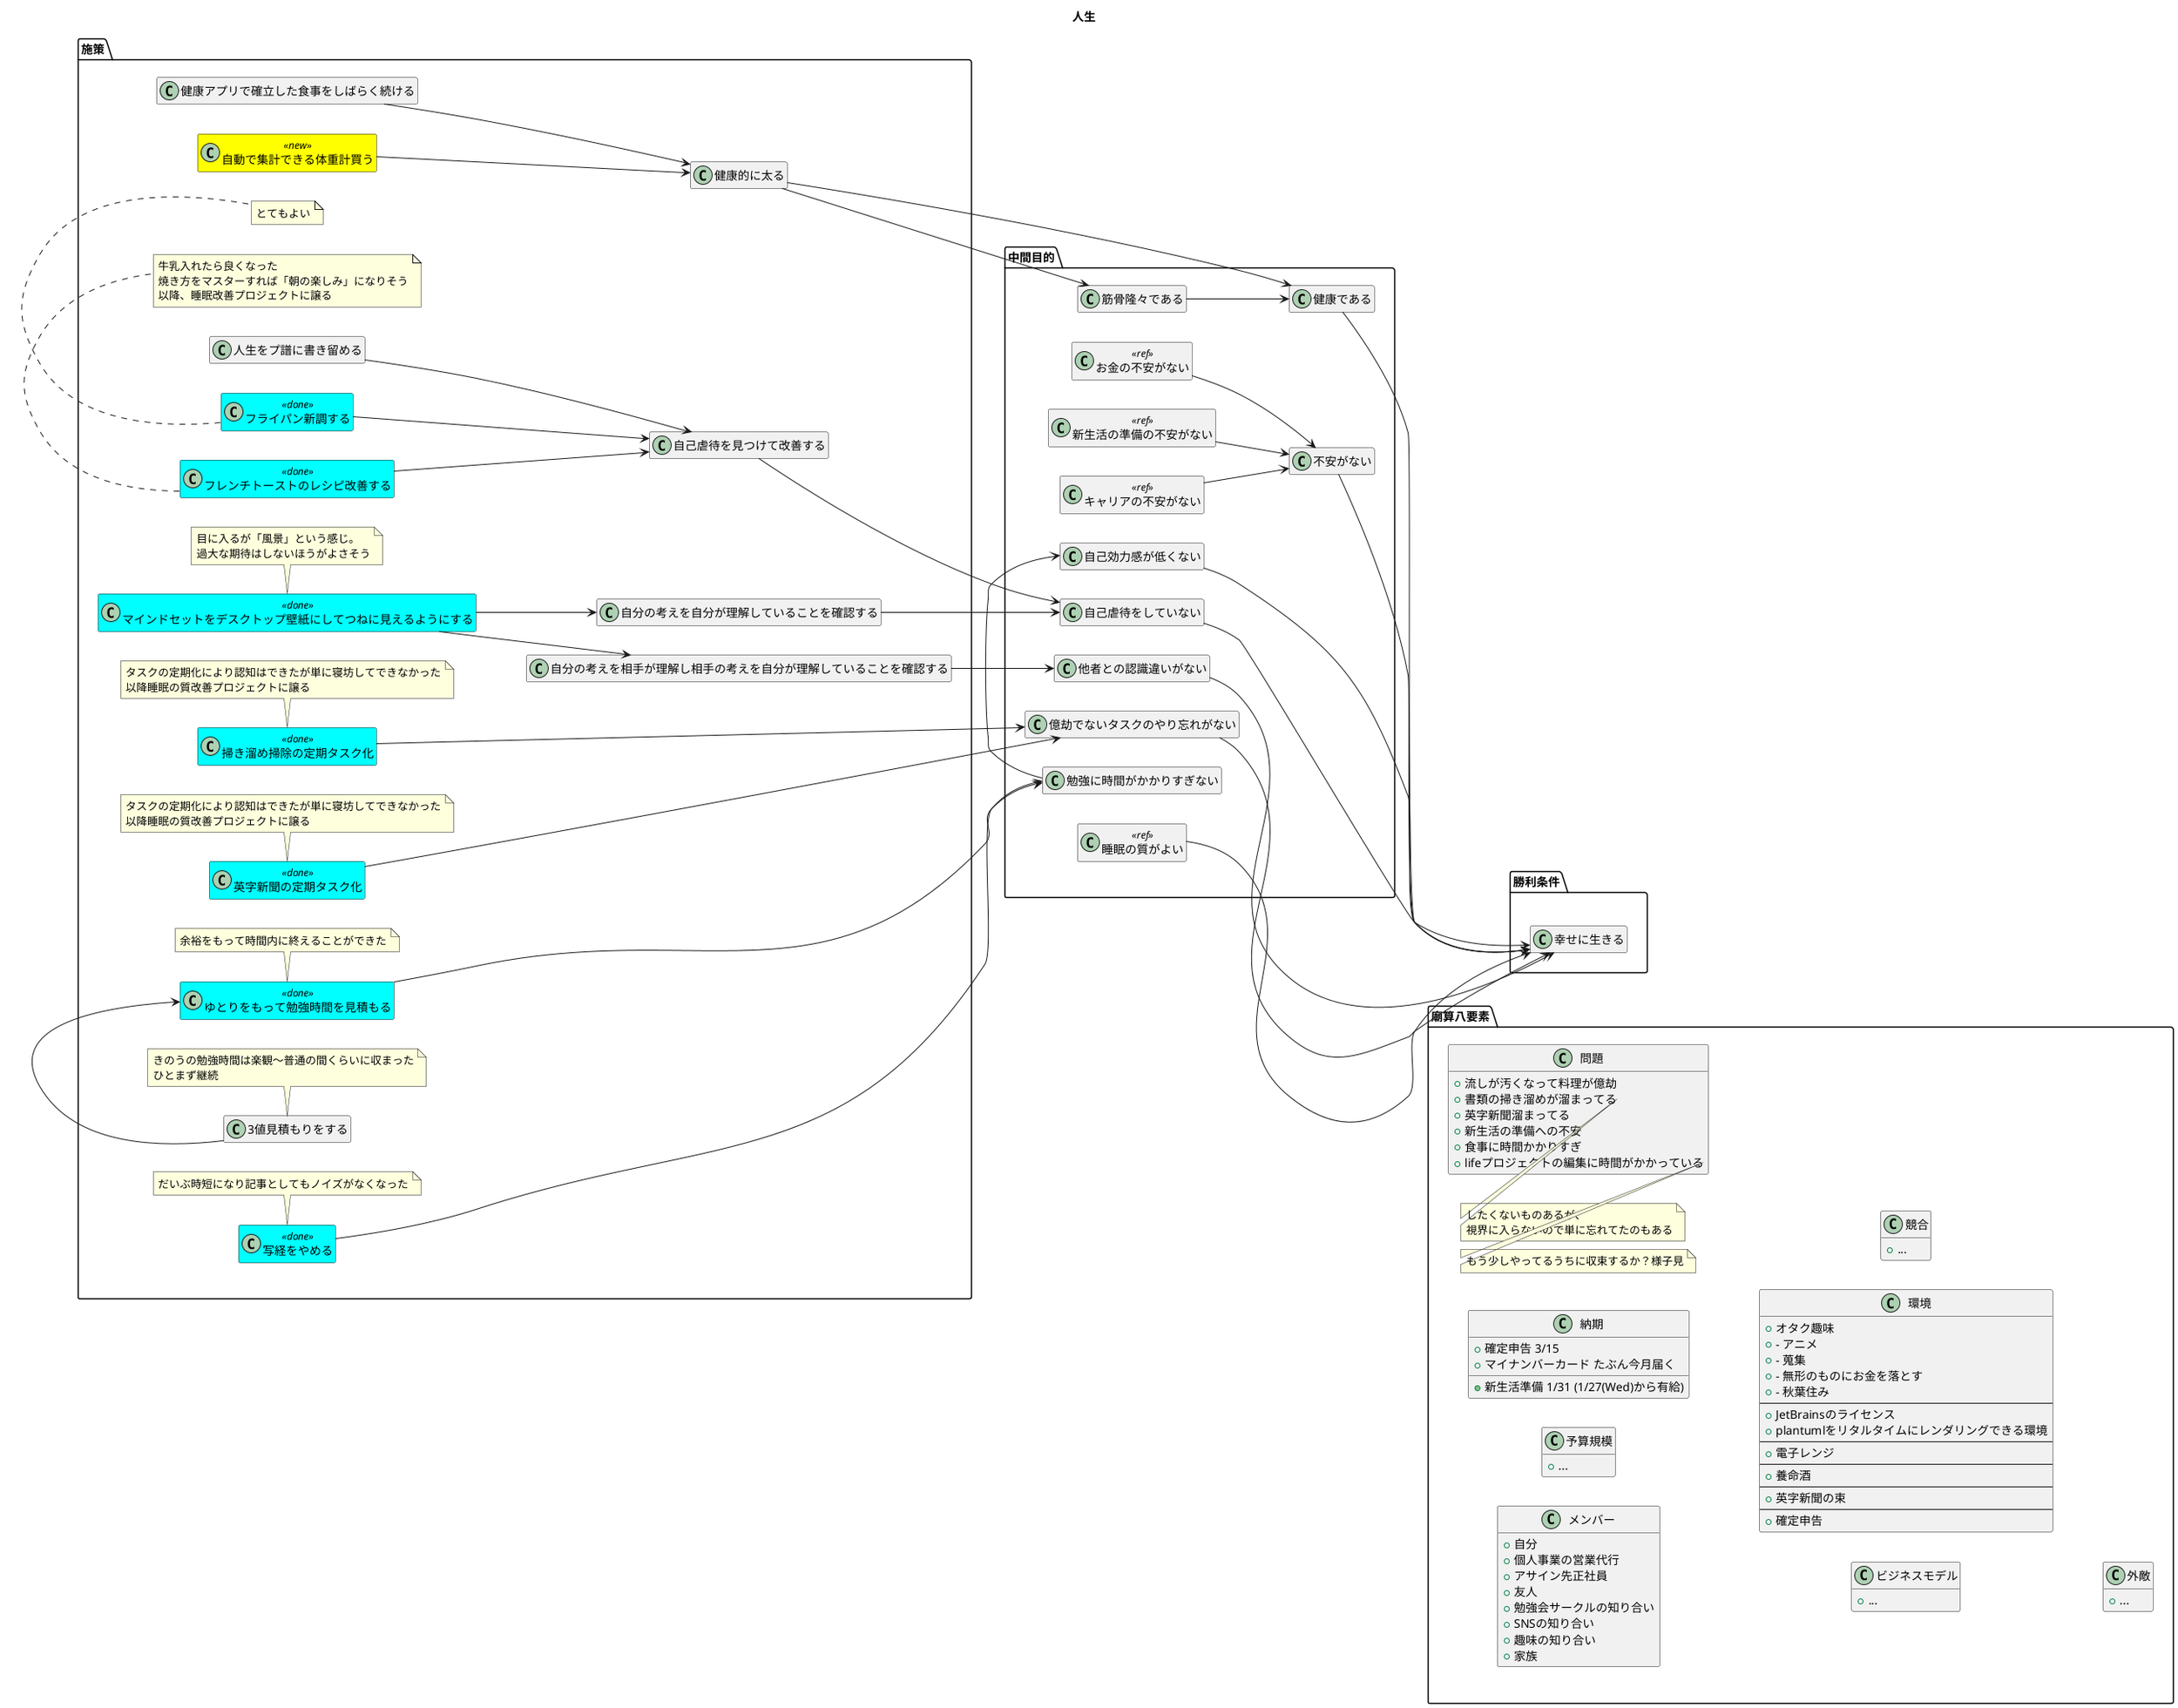 @startuml

title 人生

hide empty members
skinparam class {
  BackgroundColor<<deprecated>> Grey
  BackgroundColor<<done>> Cyan
  BackgroundColor<<new>> Yellow
}

left to right direction

package 勝利条件 {
  class 幸せに生きる
}

package 中間目的 {
  class 不安がない
  不安がない --> 幸せに生きる

  class キャリアの不安がない<<ref>>
  キャリアの不安がない --> 不安がない

  class お金の不安がない<<ref>>
  お金の不安がない --> 不安がない

  class 新生活の準備の不安がない<<ref>>
  新生活の準備の不安がない --> 不安がない

  class 自己虐待をしていない
  自己虐待をしていない --> 幸せに生きる

  class 他者との認識違いがない
  他者との認識違いがない --> 幸せに生きる

  class 健康である
  健康である --> 幸せに生きる
  class 筋骨隆々である
  筋骨隆々である --> 健康である

  class 億劫でないタスクのやり忘れがない
  億劫でないタスクのやり忘れがない --> 幸せに生きる

  class 睡眠の質がよい<<ref>>
  睡眠の質がよい --> 幸せに生きる

  class 自己効力感が低くない
  自己効力感が低くない --> 幸せに生きる

  class 勉強に時間がかかりすぎない
  勉強に時間がかかりすぎない -> 自己効力感が低くない
}

package 施策 {
  class 自己虐待を見つけて改善する
  自己虐待を見つけて改善する --> 自己虐待をしていない

  class 人生をプ譜に書き留める
  人生をプ譜に書き留める --> 自己虐待を見つけて改善する

  class フライパン新調する<<done>>
  note bottom
  とてもよい
  end note
  フライパン新調する --> 自己虐待を見つけて改善する

  class フレンチトーストのレシピ改善する<<done>>
  note bottom
  牛乳入れたら良くなった
  焼き方をマスターすれば「朝の楽しみ」になりそう
  以降、睡眠改善プロジェクトに譲る
  end note
  フレンチトーストのレシピ改善する --> 自己虐待を見つけて改善する


  class 自分の考えを相手が理解し相手の考えを自分が理解していることを確認する
  自分の考えを相手が理解し相手の考えを自分が理解していることを確認する --> 他者との認識違いがない

  class 自分の考えを自分が理解していることを確認する
  自分の考えを自分が理解していることを確認する --> 自己虐待をしていない

  class マインドセットをデスクトップ壁紙にしてつねに見えるようにする<<done>>
  note bottom
  目に入るが「風景」という感じ。
  過大な期待はしないほうがよさそう
  end note
  マインドセットをデスクトップ壁紙にしてつねに見えるようにする --> 自分の考えを相手が理解し相手の考えを自分が理解していることを確認する
  マインドセットをデスクトップ壁紙にしてつねに見えるようにする --> 自分の考えを自分が理解していることを確認する

  class 健康的に太る
  健康的に太る --> 筋骨隆々である
  健康的に太る --> 健康である
  class 健康アプリで確立した食事をしばらく続ける
  健康アプリで確立した食事をしばらく続ける --> 健康的に太る
  class 自動で集計できる体重計買う<<new>>
  自動で集計できる体重計買う --> 健康的に太る

  class 掃き溜め掃除の定期タスク化<<done>>
  note bottom
  タスクの定期化により認知はできたが単に寝坊してできなかった
  以降睡眠の質改善プロジェクトに譲る
  end note
  掃き溜め掃除の定期タスク化 --> 億劫でないタスクのやり忘れがない

  class 英字新聞の定期タスク化<<done>>
  note bottom
  タスクの定期化により認知はできたが単に寝坊してできなかった
  以降睡眠の質改善プロジェクトに譲る
  end note
  英字新聞の定期タスク化 --> 億劫でないタスクのやり忘れがない

  class ゆとりをもって勉強時間を見積もる<<done>>
  note bottom
  余裕をもって時間内に終えることができた
  end note
  ゆとりをもって勉強時間を見積もる -> 勉強に時間がかかりすぎない

  class 3値見積もりをする
  note bottom
  きのうの勉強時間は楽観〜普通の間くらいに収まった
  ひとまず継続
  end note
  3値見積もりをする -> ゆとりをもって勉強時間を見積もる

  class 写経をやめる<<done>>
  note bottom
  だいぶ時短になり記事としてもノイズがなくなった
  end note
  写経をやめる -> 勉強に時間がかかりすぎない
}

package 廟算八要素 {
  class メンバー {
   + 自分
   + 個人事業の営業代行
   + アサイン先正社員
   + 友人
   + 勉強会サークルの知り合い
   + SNSの知り合い
   + 趣味の知り合い
   + 家族
  }
  class 予算規模 {
   + ...
  }
  class 納期 {
   + 確定申告 3/15
   + マイナンバーカード たぶん今月届く
   + 新生活準備 1/31 (1/27(Wed)から有給)
  }
  class ビジネスモデル {
   + ...
  }
  class 環境 {
   + オタク趣味
   + - アニメ
   + - 蒐集
   + - 無形のものにお金を落とす
   + - 秋葉住み
   --
   + JetBrainsのライセンス
   + plantumlをリタルタイムにレンダリングできる環境
   --
   + 電子レンジ
   --
   + 養命酒
   --
   + 英字新聞の束
   --
   + 確定申告
  }

  class 競合 {
   + ...
  }
  class 外敵 {
   + ...
  }
  class 問題 {
   + 流しが汚くなって料理が億劫
   + 書類の掃き溜めが溜まってる
   + 英字新聞溜まってる
   + 新生活の準備への不安
   + 食事に時間かかりすぎ
   + lifeプロジェクトの編集に時間がかかっている
  }
  note right of 問題::書類の掃き溜めが溜まってる
  したくないものあるが、
  視界に入らないので単に忘れてたのもある
  end note
  note right of 問題::lifeプロジェクトの編集に時間がかかっている
  もう少しやってるうちに収束するか？様子見
  end note
}

中間目的 --u[hidden]--> 勝利条件
施策 --u[hidden]--> 中間目的
廟算八要素 ---u[hidden]--> 施策

@enduml
